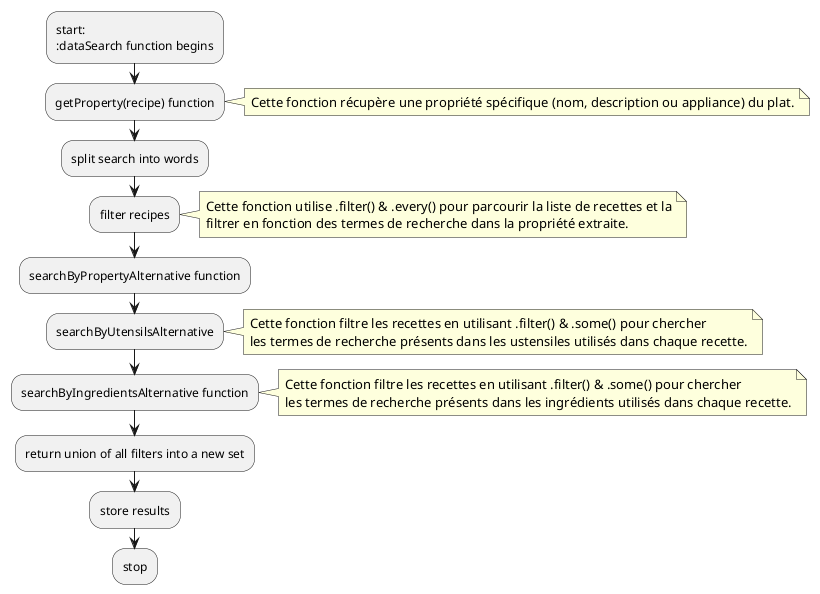@startuml

:start:
:dataSearch function begins;
:getProperty(recipe) function;
note right
Cette fonction récupère une propriété spécifique (nom, description ou appliance) du plat.
end note

:split search into words;
:filter recipes;
note right
Cette fonction utilise .filter() & .every() pour parcourir la liste de recettes et la
filtrer en fonction des termes de recherche dans la propriété extraite.
end note

:searchByPropertyAlternative function;
:searchByUtensilsAlternative;
note right
Cette fonction filtre les recettes en utilisant .filter() & .some() pour chercher
les termes de recherche présents dans les ustensiles utilisés dans chaque recette.
end note

:searchByIngredientsAlternative function;
note right
Cette fonction filtre les recettes en utilisant .filter() & .some() pour chercher
les termes de recherche présents dans les ingrédients utilisés dans chaque recette.
end note

:return union of all filters into a new set;
:store results;

:stop;

@enduml